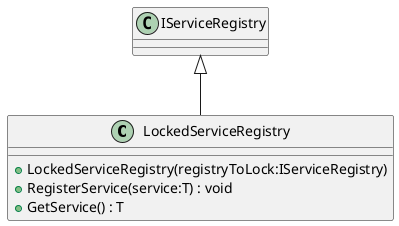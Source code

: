 @startuml
class LockedServiceRegistry {
    + LockedServiceRegistry(registryToLock:IServiceRegistry)
    + RegisterService(service:T) : void
    + GetService() : T
}
IServiceRegistry <|-- LockedServiceRegistry
@enduml
